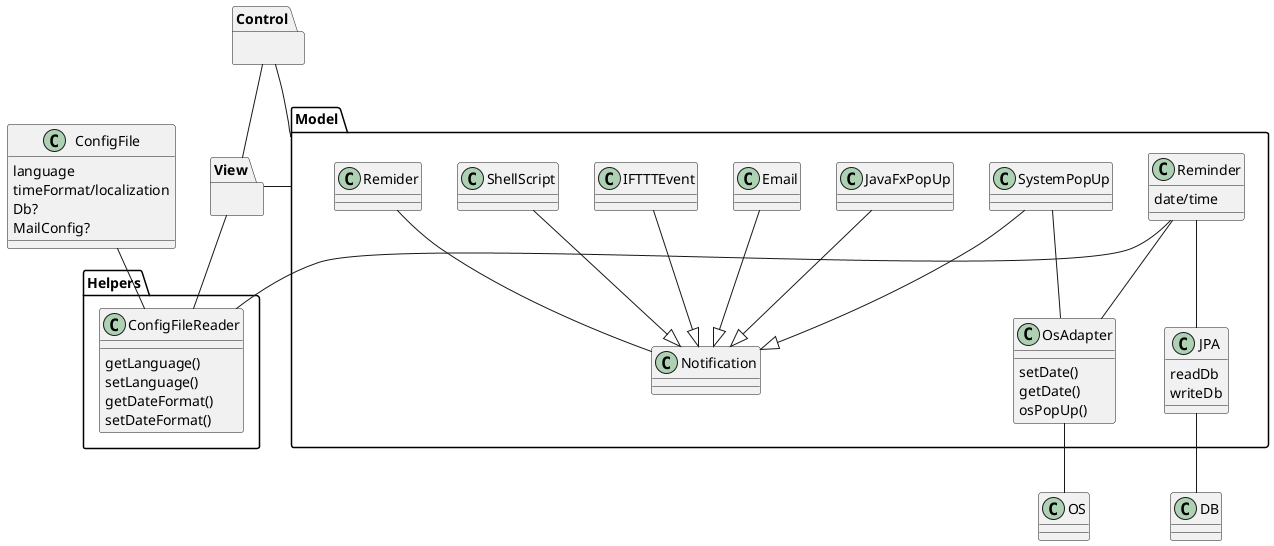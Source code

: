 @startuml
class OS
package "View" {}
package "Control" {}
package "Helpers" {

class ConfigFileReader{
getLanguage()
setLanguage()
getDateFormat()
setDateFormat()
}

}

package "Model" {
class OsAdapter{
setDate()
getDate()
osPopUp()
}
OsAdapter -- OS

class Reminder{
date/time
}
class JPA{
readDb
writeDb
}
Reminder --OsAdapter
Reminder -- JPA

Remider --Notification
JavaFxPopUp--|>Notification
SystemPopUp--|>Notification
Email--|>Notification
IFTTTEvent--|>Notification
ShellScript--|>Notification

SystemPopUp -- OsAdapter
}
View -- Model
Model-- Control
Control -- View

class ConfigFile{
language
timeFormat/localization
Db?
MailConfig?
}
ConfigFile--ConfigFileReader
View--ConfigFileReader
Reminder--ConfigFileReader
JPA -- DB
@enduml
